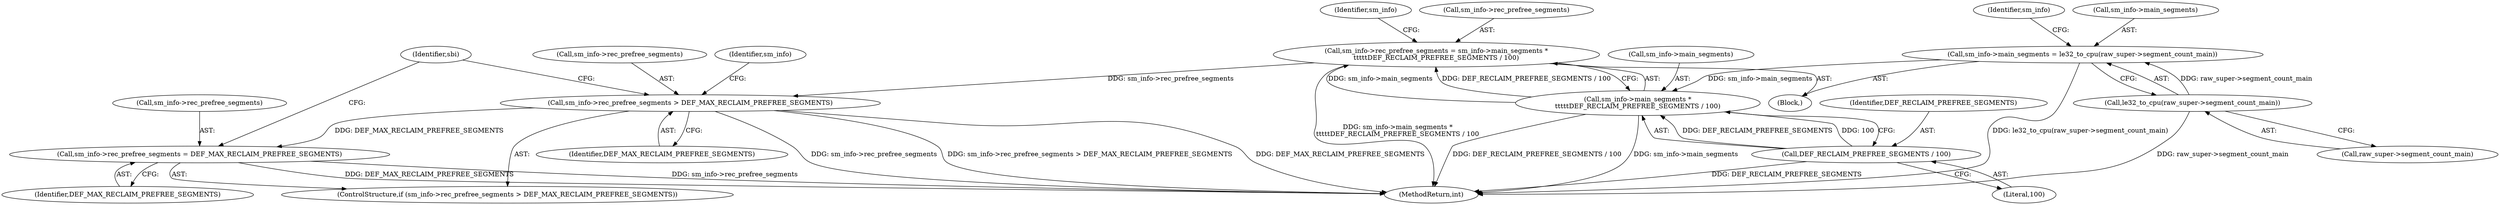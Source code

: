 digraph "0_linux_d4fdf8ba0e5808ba9ad6b44337783bd9935e0982@API" {
"1000207" [label="(Call,sm_info->rec_prefree_segments = DEF_MAX_RECLAIM_PREFREE_SEGMENTS)"];
"1000202" [label="(Call,sm_info->rec_prefree_segments > DEF_MAX_RECLAIM_PREFREE_SEGMENTS)"];
"1000190" [label="(Call,sm_info->rec_prefree_segments = sm_info->main_segments *\n\t\t\t\t\tDEF_RECLAIM_PREFREE_SEGMENTS / 100)"];
"1000194" [label="(Call,sm_info->main_segments *\n\t\t\t\t\tDEF_RECLAIM_PREFREE_SEGMENTS / 100)"];
"1000174" [label="(Call,sm_info->main_segments = le32_to_cpu(raw_super->segment_count_main))"];
"1000178" [label="(Call,le32_to_cpu(raw_super->segment_count_main))"];
"1000198" [label="(Call,DEF_RECLAIM_PREFREE_SEGMENTS / 100)"];
"1000204" [label="(Identifier,sm_info)"];
"1000316" [label="(MethodReturn,int)"];
"1000211" [label="(Identifier,DEF_MAX_RECLAIM_PREFREE_SEGMENTS)"];
"1000201" [label="(ControlStructure,if (sm_info->rec_prefree_segments > DEF_MAX_RECLAIM_PREFREE_SEGMENTS))"];
"1000202" [label="(Call,sm_info->rec_prefree_segments > DEF_MAX_RECLAIM_PREFREE_SEGMENTS)"];
"1000198" [label="(Call,DEF_RECLAIM_PREFREE_SEGMENTS / 100)"];
"1000184" [label="(Identifier,sm_info)"];
"1000208" [label="(Call,sm_info->rec_prefree_segments)"];
"1000175" [label="(Call,sm_info->main_segments)"];
"1000195" [label="(Call,sm_info->main_segments)"];
"1000178" [label="(Call,le32_to_cpu(raw_super->segment_count_main))"];
"1000194" [label="(Call,sm_info->main_segments *\n\t\t\t\t\tDEF_RECLAIM_PREFREE_SEGMENTS / 100)"];
"1000190" [label="(Call,sm_info->rec_prefree_segments = sm_info->main_segments *\n\t\t\t\t\tDEF_RECLAIM_PREFREE_SEGMENTS / 100)"];
"1000191" [label="(Call,sm_info->rec_prefree_segments)"];
"1000104" [label="(Block,)"];
"1000200" [label="(Literal,100)"];
"1000179" [label="(Call,raw_super->segment_count_main)"];
"1000199" [label="(Identifier,DEF_RECLAIM_PREFREE_SEGMENTS)"];
"1000209" [label="(Identifier,sm_info)"];
"1000206" [label="(Identifier,DEF_MAX_RECLAIM_PREFREE_SEGMENTS)"];
"1000215" [label="(Identifier,sbi)"];
"1000203" [label="(Call,sm_info->rec_prefree_segments)"];
"1000207" [label="(Call,sm_info->rec_prefree_segments = DEF_MAX_RECLAIM_PREFREE_SEGMENTS)"];
"1000174" [label="(Call,sm_info->main_segments = le32_to_cpu(raw_super->segment_count_main))"];
"1000207" -> "1000201"  [label="AST: "];
"1000207" -> "1000211"  [label="CFG: "];
"1000208" -> "1000207"  [label="AST: "];
"1000211" -> "1000207"  [label="AST: "];
"1000215" -> "1000207"  [label="CFG: "];
"1000207" -> "1000316"  [label="DDG: sm_info->rec_prefree_segments"];
"1000207" -> "1000316"  [label="DDG: DEF_MAX_RECLAIM_PREFREE_SEGMENTS"];
"1000202" -> "1000207"  [label="DDG: DEF_MAX_RECLAIM_PREFREE_SEGMENTS"];
"1000202" -> "1000201"  [label="AST: "];
"1000202" -> "1000206"  [label="CFG: "];
"1000203" -> "1000202"  [label="AST: "];
"1000206" -> "1000202"  [label="AST: "];
"1000209" -> "1000202"  [label="CFG: "];
"1000215" -> "1000202"  [label="CFG: "];
"1000202" -> "1000316"  [label="DDG: DEF_MAX_RECLAIM_PREFREE_SEGMENTS"];
"1000202" -> "1000316"  [label="DDG: sm_info->rec_prefree_segments"];
"1000202" -> "1000316"  [label="DDG: sm_info->rec_prefree_segments > DEF_MAX_RECLAIM_PREFREE_SEGMENTS"];
"1000190" -> "1000202"  [label="DDG: sm_info->rec_prefree_segments"];
"1000190" -> "1000104"  [label="AST: "];
"1000190" -> "1000194"  [label="CFG: "];
"1000191" -> "1000190"  [label="AST: "];
"1000194" -> "1000190"  [label="AST: "];
"1000204" -> "1000190"  [label="CFG: "];
"1000190" -> "1000316"  [label="DDG: sm_info->main_segments *\n\t\t\t\t\tDEF_RECLAIM_PREFREE_SEGMENTS / 100"];
"1000194" -> "1000190"  [label="DDG: sm_info->main_segments"];
"1000194" -> "1000190"  [label="DDG: DEF_RECLAIM_PREFREE_SEGMENTS / 100"];
"1000194" -> "1000198"  [label="CFG: "];
"1000195" -> "1000194"  [label="AST: "];
"1000198" -> "1000194"  [label="AST: "];
"1000194" -> "1000316"  [label="DDG: sm_info->main_segments"];
"1000194" -> "1000316"  [label="DDG: DEF_RECLAIM_PREFREE_SEGMENTS / 100"];
"1000174" -> "1000194"  [label="DDG: sm_info->main_segments"];
"1000198" -> "1000194"  [label="DDG: DEF_RECLAIM_PREFREE_SEGMENTS"];
"1000198" -> "1000194"  [label="DDG: 100"];
"1000174" -> "1000104"  [label="AST: "];
"1000174" -> "1000178"  [label="CFG: "];
"1000175" -> "1000174"  [label="AST: "];
"1000178" -> "1000174"  [label="AST: "];
"1000184" -> "1000174"  [label="CFG: "];
"1000174" -> "1000316"  [label="DDG: le32_to_cpu(raw_super->segment_count_main)"];
"1000178" -> "1000174"  [label="DDG: raw_super->segment_count_main"];
"1000178" -> "1000179"  [label="CFG: "];
"1000179" -> "1000178"  [label="AST: "];
"1000178" -> "1000316"  [label="DDG: raw_super->segment_count_main"];
"1000198" -> "1000200"  [label="CFG: "];
"1000199" -> "1000198"  [label="AST: "];
"1000200" -> "1000198"  [label="AST: "];
"1000198" -> "1000316"  [label="DDG: DEF_RECLAIM_PREFREE_SEGMENTS"];
}
